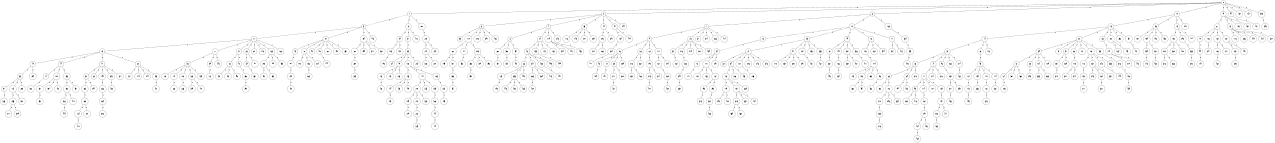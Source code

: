 graph G {
size="8.5,11;"
ratio = "expand;"
fixedsize="true;"
overlap="scale;"
node[shape=circle,width=.12,hight=.12,fontsize=12]
edge[fontsize=12]

0[label=" 0" color=black, pos="1.8037092,0.84667659!"];
1[label=" 1" color=black, pos="0.47334257,0.71463415!"];
2[label=" 2" color=black, pos="2.6274731,0.94055746!"];
3[label=" 3" color=black, pos="0.93061731,0.25987275!"];
4[label=" 4" color=black, pos="2.0583854,1.6297644!"];
5[label=" 5" color=black, pos="2.0156266,1.2252003!"];
6[label=" 6" color=black, pos="0.046842231,0.34671749!"];
7[label=" 7" color=black, pos="0.28368923,2.2527304!"];
8[label=" 8" color=black, pos="0.6640618,0.57442549!"];
9[label=" 9" color=black, pos="2.0221536,1.1264835!"];
10[label=" 10" color=black, pos="1.5800166,0.44897492!"];
11[label=" 11" color=black, pos="0.65605861,1.57464!"];
12[label=" 12" color=black, pos="0.43241671,2.095945!"];
13[label=" 13" color=black, pos="1.076422,2.0311749!"];
14[label=" 14" color=black, pos="0.30661214,2.0558185!"];
15[label=" 15" color=black, pos="0.29812974,1.6776998!"];
16[label=" 16" color=black, pos="1.4079558,1.0995959!"];
17[label=" 17" color=black, pos="1.541185,1.0797361!"];
18[label=" 18" color=black, pos="2.2931204,1.6318354!"];
19[label=" 19" color=black, pos="0.23755874,0.66362302!"];
20[label=" 20" color=black, pos="0.41087981,0.11801871!"];
21[label=" 21" color=black, pos="2.0807133,2.610566!"];
22[label=" 22" color=black, pos="1.527086,1.9776268!"];
23[label=" 23" color=black, pos="0.97493326,2.7874072!"];
24[label=" 24" color=black, pos="0.90745196,1.8129985!"];
25[label=" 25" color=black, pos="0.11308258,2.5698384!"];
26[label=" 26" color=black, pos="1.4214457,0.35538204!"];
27[label=" 27" color=black, pos="2.4081492,1.3289799!"];
28[label=" 28" color=black, pos="1.7785731,2.3063308!"];
29[label=" 29" color=black, pos="0.59619223,1.2466118!"];
30[label=" 30" color=black, pos="2.5832812,1.9484939!"];
31[label=" 31" color=black, pos="1.8795653,0.94110351!"];
32[label=" 32" color=black, pos="1.6229043,2.2356542!"];
33[label=" 33" color=black, pos="1.6468367,0.14218984!"];
34[label=" 34" color=black, pos="0.0071664476,2.7272869!"];
35[label=" 35" color=black, pos="2.5165769,0.23434467!"];
36[label=" 36" color=black, pos="1.5032655,2.1544364!"];
37[label=" 37" color=black, pos="0.45757219,2.2227359!"];
38[label=" 38" color=black, pos="0.62528689,1.5990678!"];
39[label=" 39" color=black, pos="1.9071309,0.29186947!"];
40[label=" 40" color=black, pos="1.2942733,2.266022!"];
41[label=" 41" color=black, pos="0.33301626,0.0093924883!"];
42[label=" 42" color=black, pos="0.90578371,1.7554984!"];
43[label=" 43" color=black, pos="1.7929463,1.7175107!"];
44[label=" 44" color=black, pos="1.5305185,0.39566953!"];
45[label=" 45" color=black, pos="0.27299528,0.028944022!"];
46[label=" 46" color=black, pos="1.7896353,0.40313437!"];
47[label=" 47" color=black, pos="1.1681831,1.2268013!"];
48[label=" 48" color=black, pos="2.2225275,0.40356641!"];
49[label=" 49" color=black, pos="2.9010352,0.89572646!"];
50[label=" 50" color=black, pos="1.1496383,0.22917952!"];
51[label=" 51" color=black, pos="0.64106786,1.2387964!"];
52[label=" 52" color=black, pos="2.8186372,1.159677!"];
53[label=" 53" color=black, pos="0.2528714,1.9899147!"];
54[label=" 54" color=black, pos="1.8166328,1.7392728!"];
55[label=" 55" color=black, pos="0.088052911,0.44727226!"];
56[label=" 56" color=black, pos="2.4588975,0.86612415!"];
57[label=" 57" color=black, pos="1.2637976,2.1667515!"];
58[label=" 58" color=black, pos="1.4130754,1.3560205!"];
59[label=" 59" color=black, pos="2.3426212,1.2257296!"];
60[label=" 60" color=black, pos="2.2292829,2.252891!"];
61[label=" 61" color=black, pos="1.5740277,1.5246609!"];
62[label=" 62" color=black, pos="1.6358547,2.3754764!"];
63[label=" 63" color=black, pos="1.2300079,0.034488045!"];
64[label=" 64" color=black, pos="0.67358732,0.048837993!"];
65[label=" 65" color=black, pos="0.66246279,1.3508208!"];
66[label=" 66" color=black, pos="1.6115205,2.1296815!"];
67[label=" 67" color=black, pos="2.3016582,1.1154002!"];
68[label=" 68" color=black, pos="0.74081776,2.0130954!"];
69[label=" 69" color=black, pos="0.6110968,1.7055059!"];
70[label=" 70" color=black, pos="0.80169006,1.9708592!"];
71[label=" 71" color=black, pos="1.9037309,1.7206033!"];
72[label=" 72" color=black, pos="0.90595941,1.5147031!"];
73[label=" 73" color=black, pos="0.9850308,0.64396043!"];
74[label=" 74" color=black, pos="2.5723653,2.550693!"];
75[label=" 75" color=black, pos="1.1290531,1.4049646!"];
76[label=" 76" color=black, pos="0.034384314,0.18471625!"];
77[label=" 77" color=black, pos="0.95581631,2.8924326!"];
78[label=" 78" color=black, pos="2.9712045,2.7892043!"];
79[label=" 79" color=black, pos="0.86863905,2.4522537!"];
80[label=" 80" color=black, pos="1.2792489,0.34302067!"];
81[label=" 81" color=black, pos="1.8324808,0.86083105!"];
82[label=" 82" color=black, pos="2.760623,1.2788695!"];
83[label=" 83" color=black, pos="2.0776173,1.7595469!"];
84[label=" 84" color=black, pos="2.1018941,2.7574827!"];
85[label=" 85" color=black, pos="1.8344853,1.8152168!"];
86[label=" 86" color=black, pos="0.51320715,0.68062521!"];
87[label=" 87" color=black, pos="1.1142288,0.15644465!"];
88[label=" 88" color=black, pos="2.0998357,0.65775746!"];
89[label=" 89" color=black, pos="2.4864464,1.3371625!"];
90[label=" 90" color=black, pos="2.9301126,0.13674553!"];
91[label=" 91" color=black, pos="1.2998661,2.1197314!"];
92[label=" 92" color=black, pos="0.84055558,0.45947066!"];
93[label=" 93" color=black, pos="1.5271294,1.4807307!"];
94[label=" 94" color=black, pos="2.8791086,0.42218277!"];
95[label=" 95" color=black, pos="2.2942348,1.3868151!"];
96[label=" 96" color=black, pos="0.078092746,1.3263869!"];
97[label=" 97" color=black, pos="1.563161,1.8116086!"];
98[label=" 98" color=black, pos="0.27958136,0.50100348!"];
99[label=" 99" color=black, pos="0.84464657,2.9812077!"];
100[label=" 100" color=black, pos="2.497949,1.360243!"];
101[label=" 101" color=black, pos="2.7153658,2.065415!"];
102[label=" 102" color=black, pos="1.0023296,1.5878118!"];
103[label=" 103" color=black, pos="0.066225209,1.6906349!"];
104[label=" 104" color=black, pos="0.019199376,1.7088571!"];
105[label=" 105" color=black, pos="0.6805712,2.0756341!"];
106[label=" 106" color=black, pos="2.4688199,2.5396!"];
107[label=" 107" color=black, pos="0.19737245,2.9986686!"];
108[label=" 108" color=black, pos="2.961486,0.7203999!"];
109[label=" 109" color=black, pos="1.1998854,0.27132621!"];
110[label=" 110" color=black, pos="2.2734127,2.4987794!"];
111[label=" 111" color=black, pos="1.8337648,1.4839559!"];
112[label=" 112" color=black, pos="0.20643613,2.4353246!"];
113[label=" 113" color=black, pos="1.7132787,1.8471599!"];
114[label=" 114" color=black, pos="0.087596211,2.495565!"];
115[label=" 115" color=black, pos="0.90756757,1.9802901!"];
116[label=" 116" color=black, pos="1.8531452,0.54590538!"];
117[label=" 117" color=black, pos="1.4865049,0.25524562!"];
118[label=" 118" color=black, pos="1.6763696,2.0995555!"];
119[label=" 119" color=black, pos="0.94343938,2.3630985!"];
120[label=" 120" color=black, pos="2.7763244,0.036882837!"];
121[label=" 121" color=black, pos="2.3093818,2.6717017!"];
122[label=" 122" color=black, pos="2.2708026,0.68194669!"];
123[label=" 123" color=black, pos="2.6615003,0.047423746!"];
124[label=" 124" color=black, pos="2.3629268,1.5676761!"];
125[label=" 125" color=black, pos="1.4105607,0.60934935!"];
126[label=" 126" color=black, pos="0.57694681,1.5970646!"];
127[label=" 127" color=black, pos="1.2924163,0.67026169!"];
128[label=" 128" color=black, pos="1.7585863,0.55834369!"];
129[label=" 129" color=black, pos="2.5911872,2.4649462!"];
130[label=" 130" color=black, pos="2.397312,2.04036!"];
131[label=" 131" color=black, pos="0.80912967,0.5734578!"];
132[label=" 132" color=black, pos="1.6811129,2.0214882!"];
133[label=" 133" color=black, pos="2.9640557,0.17860388!"];
134[label=" 134" color=black, pos="2.3397425,1.0613887!"];
135[label=" 135" color=black, pos="1.7358317,0.70089933!"];
136[label=" 136" color=black, pos="0.43879489,2.5623861!"];
137[label=" 137" color=black, pos="0.48928835,2.891972!"];
138[label=" 138" color=black, pos="2.1742252,1.9454127!"];
139[label=" 139" color=black, pos="2.0201158,0.15541134!"];
140[label=" 140" color=black, pos="2.6600044,0.79290232!"];
141[label=" 141" color=black, pos="1.8077371,2.1650626!"];
142[label=" 142" color=black, pos="1.7471747,0.7796383!"];
143[label=" 143" color=black, pos="1.9581016,0.97742437!"];
144[label=" 144" color=black, pos="1.7397806,2.4268786!"];
145[label=" 145" color=black, pos="0.56714283,2.1156694!"];
146[label=" 146" color=black, pos="2.2511826,1.7247229!"];
147[label=" 147" color=black, pos="1.5799525,2.9725272!"];
148[label=" 148" color=black, pos="1.0570338,0.8640169!"];
149[label=" 149" color=black, pos="1.7369357,0.012250491!"];
150[label=" 150" color=black, pos="2.2555307,0.96711674!"];
151[label=" 151" color=black, pos="2.2724264,0.61052878!"];
152[label=" 152" color=black, pos="2.4843516,1.241276!"];
153[label=" 153" color=black, pos="2.356258,2.7928625!"];
154[label=" 154" color=black, pos="0.4180274,2.8787391!"];
155[label=" 155" color=black, pos="2.3977195,1.2379367!"];
156[label=" 156" color=black, pos="2.6166957,0.31952418!"];
157[label=" 157" color=black, pos="1.1310331,1.8377418!"];
158[label=" 158" color=black, pos="1.1236635,2.600196!"];
159[label=" 159" color=black, pos="0.74939964,1.4082969!"];
160[label=" 160" color=black, pos="2.2481322,1.2852457!"];
161[label=" 161" color=black, pos="1.0065183,1.2118309!"];
162[label=" 162" color=black, pos="0.59569349,0.4225256!"];
163[label=" 163" color=black, pos="1.9418363,2.4481663!"];
164[label=" 164" color=black, pos="0.76241589,2.9121634!"];
165[label=" 165" color=black, pos="0.099465132,0.2800127!"];
166[label=" 166" color=black, pos="2.5547638,2.6192185!"];
167[label=" 167" color=black, pos="2.0909335,0.53791465!"];
168[label=" 168" color=black, pos="0.67708832,2.943456!"];
169[label=" 169" color=black, pos="2.9012685,0.10815241!"];
170[label=" 170" color=black, pos="0.24585692,0.49037504!"];
171[label=" 171" color=black, pos="1.1911403,1.7462253!"];
172[label=" 172" color=black, pos="0.70623178,1.8470051!"];
173[label=" 173" color=black, pos="0.40829393,2.0288255!"];
174[label=" 174" color=black, pos="1.0072266,1.2672211!"];
175[label=" 175" color=black, pos="0.67555934,1.4372259!"];
176[label=" 176" color=black, pos="2.6282961,0.03625433!"];
177[label=" 177" color=black, pos="2.5359688,0.02652667!"];
178[label=" 178" color=black, pos="2.6750848,0.96951891!"];
179[label=" 179" color=black, pos="2.455443,2.8197813!"];
180[label=" 180" color=black, pos="1.3741329,2.9673717!"];
181[label=" 181" color=black, pos="0.79380423,1.7454845!"];
182[label=" 182" color=black, pos="0.6442412,2.8991909!"];
183[label=" 183" color=black, pos="0.8178413,2.6724482!"];
184[label=" 184" color=black, pos="1.7170987,1.975702!"];
185[label=" 185" color=black, pos="1.8531093,1.0348932!"];
186[label=" 186" color=black, pos="1.5191304,2.3944191!"];
187[label=" 187" color=black, pos="2.7201562,2.1362483!"];
188[label=" 188" color=black, pos="2.8809867,2.8767159!"];
189[label=" 189" color=black, pos="2.0998172,0.47582177!"];
190[label=" 190" color=black, pos="0.63490597,0.063858967!"];
191[label=" 191" color=black, pos="0.71142951,0.89888466!"];
192[label=" 192" color=black, pos="2.4450097,1.6815957!"];
193[label=" 193" color=black, pos="0.8768154,1.826313!"];
194[label=" 194" color=black, pos="0.72090089,0.37051926!"];
195[label=" 195" color=black, pos="2.4349324,1.5353462!"];
196[label=" 196" color=black, pos="2.6103875,1.9907101!"];
197[label=" 197" color=black, pos="0.034262556,1.4542632!"];
198[label=" 198" color=black, pos="0.84154456,1.1219158!"];
199[label=" 199" color=black, pos="2.2544293,1.9815023!"];
200[label=" 200" color=black, pos="0.89538715,2.997558!"];
201[label=" 201" color=black, pos="0.37958672,2.1681484!"];
202[label=" 202" color=black, pos="0.044603017,0.54154473!"];
203[label=" 203" color=black, pos="0.045435136,1.7954546!"];
204[label=" 204" color=black, pos="0.48895312,1.3660274!"];
205[label=" 205" color=black, pos="1.2526965,0.1923842!"];
206[label=" 206" color=black, pos="2.3384127,1.6472151!"];
207[label=" 207" color=black, pos="1.3351005,0.29228096!"];
208[label=" 208" color=black, pos="1.2918153,1.0026902!"];
209[label=" 209" color=black, pos="1.1137099,0.77188962!"];
210[label=" 210" color=black, pos="1.7095061,2.6378483!"];
211[label=" 211" color=black, pos="0.39032532,0.41076392!"];
212[label=" 212" color=black, pos="0.21946751,0.40249412!"];
213[label=" 213" color=black, pos="2.5970818,1.5664051!"];
214[label=" 214" color=black, pos="2.9091783,0.52833648!"];
215[label=" 215" color=black, pos="2.8423376,1.4747664!"];
216[label=" 216" color=black, pos="0.11045635,1.805555!"];
217[label=" 217" color=black, pos="1.6482951,1.3824791!"];
218[label=" 218" color=black, pos="0.89087895,1.1127425!"];
219[label=" 219" color=black, pos="1.4536302,2.1604827!"];
220[label=" 220" color=black, pos="1.3002977,1.1452618!"];
221[label=" 221" color=black, pos="0.15785515,0.83287403!"];
222[label=" 222" color=black, pos="2.9252872,1.3113122!"];
223[label=" 223" color=black, pos="0.18182795,1.9017777!"];
224[label=" 224" color=black, pos="0.26353514,2.5164505!"];
225[label=" 225" color=black, pos="0.28477731,2.2696314!"];
226[label=" 226" color=black, pos="1.919257,0.45686053!"];
227[label=" 227" color=black, pos="2.9058802,2.045985!"];
228[label=" 228" color=black, pos="1.1803201,2.1035574!"];
229[label=" 229" color=black, pos="1.9029137,2.4052087!"];
230[label=" 230" color=black, pos="2.297642,1.5958257!"];
231[label=" 231" color=black, pos="2.5025995,1.7717542!"];
232[label=" 232" color=black, pos="2.2049361,2.6779649!"];
233[label=" 233" color=black, pos="0.18713437,0.66536969!"];
234[label=" 234" color=black, pos="2.3299701,2.4792786!"];
235[label=" 235" color=black, pos="0.73957346,2.4420283!"];
236[label=" 236" color=black, pos="2.7165104,1.2580688!"];
237[label=" 237" color=black, pos="1.4820172,1.447625!"];
238[label=" 238" color=black, pos="1.3797984,1.2591291!"];
239[label=" 239" color=black, pos="1.541054,1.6485326!"];
240[label=" 240" color=black, pos="0.31908815,1.2357036!"];
241[label=" 241" color=black, pos="0.27409376,1.6126139!"];
242[label=" 242" color=black, pos="2.0233035,2.8399142!"];
243[label=" 243" color=black, pos="0.6171561,2.6827705!"];
244[label=" 244" color=black, pos="2.8275282,2.9530906!"];
245[label=" 245" color=black, pos="0.60411672,0.089204636!"];
246[label=" 246" color=black, pos="2.4441662,2.866313!"];
247[label=" 247" color=black, pos="1.3792172,0.7312104!"];
248[label=" 248" color=black, pos="1.8413432,1.2045278!"];
249[label=" 249" color=black, pos="1.8679873,0.71950078!"];
250[label=" 250" color=black, pos="0.9090342,2.6541677!"];
251[label=" 251" color=black, pos="2.8413575,1.8598568!"];
252[label=" 252" color=black, pos="0.2777775,1.9784312!"];
253[label=" 253" color=black, pos="0.21366302,2.8658093!"];
254[label=" 254" color=black, pos="1.4159696,2.6430495!"];
255[label=" 255" color=black, pos="0.24696803,0.49349206!"];
256[label=" 256" color=black, pos="0.34117386,2.2037481!"];
257[label=" 257" color=black, pos="0.5151616,2.1004519!"];
258[label=" 258" color=black, pos="2.4826639,0.95038609!"];
259[label=" 259" color=black, pos="0.091557855,1.9929071!"];
260[label=" 260" color=black, pos="2.6231903,2.2512296!"];
261[label=" 261" color=black, pos="2.0389741,2.4946826!"];
262[label=" 262" color=black, pos="1.8491613,1.2501304!"];
263[label=" 263" color=black, pos="0.51199191,0.1844405!"];
264[label=" 264" color=black, pos="2.4416424,1.0623269!"];
265[label=" 265" color=black, pos="1.3114375,2.3809998!"];
266[label=" 266" color=black, pos="0.9173984,0.11812273!"];
267[label=" 267" color=black, pos="2.1416287,0.37829161!"];
268[label=" 268" color=black, pos="0.082368129,0.60167239!"];
269[label=" 269" color=black, pos="2.7465601,0.5762859!"];
270[label=" 270" color=black, pos="2.234087,1.6918507!"];
271[label=" 271" color=black, pos="0.57003882,2.5992447!"];
272[label=" 272" color=black, pos="2.2644798,1.9684852!"];
273[label=" 273" color=black, pos="0.82435035,2.3700186!"];
274[label=" 274" color=black, pos="1.6808708,0.75070501!"];
275[label=" 275" color=black, pos="0.59917116,2.5873186!"];
276[label=" 276" color=black, pos="0.75851781,0.80288151!"];
277[label=" 277" color=black, pos="0.28534593,2.1007993!"];
278[label=" 278" color=black, pos="2.2055837,0.26551182!"];
279[label=" 279" color=black, pos="0.66894114,1.7873038!"];
280[label=" 280" color=black, pos="1.5263281,0.50933816!"];
281[label=" 281" color=black, pos="1.1052739,1.0924272!"];
282[label=" 282" color=black, pos="0.36749807,0.60864418!"];
283[label=" 283" color=black, pos="1.9721288,1.6482085!"];
284[label=" 284" color=black, pos="1.3849537,1.2357245!"];
285[label=" 285" color=black, pos="0.83025745,2.1897326!"];
286[label=" 286" color=black, pos="0.12917375,1.8114638!"];
287[label=" 287" color=black, pos="2.3200009,0.73153581!"];
288[label=" 288" color=black, pos="1.3545565,2.1970074!"];
289[label=" 289" color=black, pos="1.1202307,0.24597496!"];
290[label=" 290" color=black, pos="0.1325667,1.454398!"];
291[label=" 291" color=black, pos="0.050581913,1.8353421!"];
292[label=" 292" color=black, pos="0.55369658,0.10583534!"];
293[label=" 293" color=black, pos="0.40759041,2.4197952!"];
294[label=" 294" color=black, pos="2.7508124,0.33487906!"];
295[label=" 295" color=black, pos="0.83002652,1.9171422!"];
296[label=" 296" color=black, pos="2.3072888,2.6444133!"];
297[label=" 297" color=black, pos="1.4035841,1.9152484!"];
298[label=" 298" color=black, pos="2.7450074,2.6408463!"];
299[label=" 299" color=black, pos="0.47225295,1.231125!"];
300[label=" 300" color=black, pos="2.5472551,2.4099036!"];
301[label=" 301" color=black, pos="0.63252825,1.4916097!"];
302[label=" 302" color=black, pos="0.060957785,1.4541539!"];
303[label=" 303" color=black, pos="0.89290358,0.075567282!"];
304[label=" 304" color=black, pos="1.4854457,0.627712!"];
305[label=" 305" color=black, pos="2.6103688,1.4251807!"];
306[label=" 306" color=black, pos="0.91260678,1.1509655!"];
307[label=" 307" color=black, pos="0.54221552,2.4108093!"];
308[label=" 308" color=black, pos="0.71905082,0.044316088!"];
309[label=" 309" color=black, pos="1.6504116,1.7349197!"];
310[label=" 310" color=black, pos="0.36241446,1.6023537!"];
311[label=" 311" color=black, pos="2.5603697,1.4555105!"];
312[label=" 312" color=black, pos="1.3979016,0.93484525!"];
313[label=" 313" color=black, pos="2.6261829,0.36364661!"];
314[label=" 314" color=black, pos="0.42605303,2.9236494!"];
315[label=" 315" color=black, pos="2.8967027,1.0577391!"];
316[label=" 316" color=black, pos="2.1551715,2.9673325!"];
317[label=" 317" color=black, pos="0.63798098,2.5169525!"];
318[label=" 318" color=black, pos="1.8913258,2.2557135!"];
319[label=" 319" color=black, pos="2.7972272,2.4975108!"];
320[label=" 320" color=black, pos="2.7944464,2.2033991!"];
321[label=" 321" color=black, pos="2.792382,1.9594189!"];
322[label=" 322" color=black, pos="0.081657884,1.1867036!"];
323[label=" 323" color=black, pos="2.2175269,1.594114!"];
324[label=" 324" color=black, pos="2.346498,2.1782815!"];
325[label=" 325" color=black, pos="1.2636988,1.9848744!"];
326[label=" 326" color=black, pos="0.81454013,0.60671993!"];
327[label=" 327" color=black, pos="1.9518118,0.80689605!"];
328[label=" 328" color=black, pos="0.53658677,0.1668875!"];
329[label=" 329" color=black, pos="2.5773409,0.5474038!"];
330[label=" 330" color=black, pos="1.0093747,0.63735933!"];
331[label=" 331" color=black, pos="0.97855009,2.5996!"];
332[label=" 332" color=black, pos="1.7929199,0.30952697!"];
333[label=" 333" color=black, pos="2.4731154,0.21164315!"];
334[label=" 334" color=black, pos="2.5349892,2.8994228!"];
335[label=" 335" color=black, pos="0.92259381,2.2330592!"];
336[label=" 336" color=black, pos="2.7166141,1.7881493!"];
337[label=" 337" color=black, pos="0.5262531,1.9529538!"];
338[label=" 338" color=black, pos="1.0696605,0.76252941!"];
339[label=" 339" color=black, pos="1.8217864,1.3732586!"];
340[label=" 340" color=black, pos="2.1400109,0.67132497!"];
341[label=" 341" color=black, pos="0.97718695,2.9007818!"];
342[label=" 342" color=black, pos="1.7013312,1.9989771!"];
343[label=" 343" color=black, pos="1.5065235,2.0831056!"];
344[label=" 344" color=black, pos="2.631983,2.5170926!"];
345[label=" 345" color=black, pos="0.20680804,2.6938639!"];
346[label=" 346" color=black, pos="2.0603594,1.3246791!"];
347[label=" 347" color=black, pos="1.8185227,1.4968522!"];
348[label=" 348" color=black, pos="0.38072339,2.5716599!"];
349[label=" 349" color=black, pos="1.0511453,1.8700865!"];
350[label=" 350" color=black, pos="1.2726463,1.3764015!"];
351[label=" 351" color=black, pos="2.1010999,0.0023073833!"];
352[label=" 352" color=black, pos="1.330762,2.891319!"];
353[label=" 353" color=black, pos="0.98944627,2.8140386!"];
354[label=" 354" color=black, pos="1.0415763,2.9319516!"];
355[label=" 355" color=black, pos="1.8366555,0.8186326!"];
356[label=" 356" color=black, pos="2.596981,2.5752892!"];
357[label=" 357" color=black, pos="1.8627341,0.40060279!"];
358[label=" 358" color=black, pos="2.3144393,1.9145502!"];
359[label=" 359" color=black, pos="2.2365113,2.1486221!"];
360[label=" 360" color=black, pos="0.43625754,1.1048433!"];
361[label=" 361" color=black, pos="1.6251241,2.4755095!"];
362[label=" 362" color=black, pos="1.0575996,0.52679934!"];
363[label=" 363" color=black, pos="1.8362649,2.1116339!"];
364[label=" 364" color=black, pos="0.7357244,0.081372211!"];
365[label=" 365" color=black, pos="1.1322988,1.7338389!"];
366[label=" 366" color=black, pos="2.2589793,0.86227728!"];
367[label=" 367" color=black, pos="0.56524676,1.0627639!"];
368[label=" 368" color=black, pos="0.050840531,2.4272081!"];
369[label=" 369" color=black, pos="2.0864891,2.342665!"];
370[label=" 370" color=black, pos="1.3101787,2.0383438!"];
371[label=" 371" color=black, pos="2.2148962,1.5796896!"];
372[label=" 372" color=black, pos="0.83690084,0.54907917!"];
373[label=" 373" color=black, pos="0.14303677,0.41593774!"];
374[label=" 374" color=black, pos="2.9313073,2.8975067!"];
375[label=" 375" color=black, pos="1.2891144,1.4980583!"];
376[label=" 376" color=black, pos="0.12787786,1.0159196!"];
377[label=" 377" color=black, pos="0.82798404,0.35845573!"];
378[label=" 378" color=black, pos="2.2280488,2.2846064!"];
379[label=" 379" color=black, pos="0.54677724,2.3935657!"];
380[label=" 380" color=black, pos="1.5253578,1.3528777!"];
381[label=" 381" color=black, pos="2.225563,0.070410579!"];
382[label=" 382" color=black, pos="1.0470305,0.65342424!"];
383[label=" 383" color=black, pos="2.9281878,1.6760998!"];
384[label=" 384" color=black, pos="2.076749,1.2704327!"];
385[label=" 385" color=black, pos="0.050603906,2.0428958!"];
386[label=" 386" color=black, pos="2.025688,2.7215978!"];
387[label=" 387" color=black, pos="1.1917982,0.95614329!"];
388[label=" 388" color=black, pos="0.057808282,1.3855505!"];
389[label=" 389" color=black, pos="2.0778365,0.44024146!"];
390[label=" 390" color=black, pos="2.4238783,0.46101187!"];
391[label=" 391" color=black, pos="2.2451483,2.4081319!"];
392[label=" 392" color=black, pos="0.82913111,1.2266303!"];
393[label=" 393" color=black, pos="1.307453,2.1583877!"];
394[label=" 394" color=black, pos="0.5970283,2.9056062!"];
395[label=" 395" color=black, pos="1.9951489,0.50598245!"];
396[label=" 396" color=black, pos="2.1707705,2.3363284!"];
397[label=" 397" color=black, pos="0.34749399,1.3734739!"];
398[label=" 398" color=black, pos="0.87023559,2.1234385!"];
399[label=" 399" color=black, pos="0.97159753,2.4372811!"];
400[label=" 400" color=black, pos="2.2101349,1.6804637!"];
401[label=" 401" color=black, pos="0.93343748,0.8507289!"];
402[label=" 402" color=black, pos="0.71883686,1.3192923!"];
403[label=" 403" color=black, pos="0.61808458,1.766943!"];
404[label=" 404" color=black, pos="1.7168076,1.037462!"];
405[label=" 405" color=black, pos="1.8798413,1.8356739!"];
406[label=" 406" color=black, pos="2.2454218,1.8654607!"];
407[label=" 407" color=black, pos="2.4906827,0.017747958!"];
408[label=" 408" color=black, pos="0.96665324,1.2184055!"];
409[label=" 409" color=black, pos="0.537063,1.4305565!"];
410[label=" 410" color=black, pos="2.8254695,0.96988564!"];
411[label=" 411" color=black, pos="2.5751235,1.2324091!"];
412[label=" 412" color=black, pos="1.8401,2.3562328!"];
413[label=" 413" color=black, pos="1.6808072,2.4700182!"];
414[label=" 414" color=black, pos="0.15101909,2.1432483!"];
415[label=" 415" color=black, pos="0.6382208,2.3425194!"];
416[label=" 416" color=black, pos="2.8592078,0.50496477!"];
417[label=" 417" color=black, pos="0.63005924,1.6521707!"];
418[label=" 418" color=black, pos="2.68537,1.8990828!"];
419[label=" 419" color=black, pos="2.358885,0.55242466!"];
420[label=" 420" color=black, pos="0.40136305,1.9189263!"];
421[label=" 421" color=black, pos="2.1005641,0.0083991536!"];
422[label=" 422" color=black, pos="0.72442345,2.893285!"];
423[label=" 423" color=black, pos="1.3126437,1.9675183!"];
424[label=" 424" color=black, pos="1.7967292,2.5681223!"];
425[label=" 425" color=black, pos="2.4080043,1.8823172!"];
426[label=" 426" color=black, pos="0.84234938,2.3538679!"];
427[label=" 427" color=black, pos="0.91289183,1.4002193!"];
428[label=" 428" color=black, pos="0.81494999,0.39642509!"];
429[label=" 429" color=black, pos="1.7080901,2.1670974!"];
430[label=" 430" color=black, pos="2.5564717,1.7951578!"];
431[label=" 431" color=black, pos="1.2961867,0.04096681!"];
432[label=" 432" color=black, pos="2.2351591,1.5197044!"];
433[label=" 433" color=black, pos="0.82938218,1.7365378!"];
434[label=" 434" color=black, pos="0.18342155,0.87296589!"];
435[label=" 435" color=black, pos="0.99669827,2.4105683!"];
436[label=" 436" color=black, pos="1.5923308,0.72716239!"];
437[label=" 437" color=black, pos="2.2118176,1.7329344!"];
438[label=" 438" color=black, pos="2.9546421,0.63740458!"];
439[label=" 439" color=black, pos="0.29076829,2.3437449!"];
440[label=" 440" color=black, pos="2.2874605,0.16909091!"];
441[label=" 441" color=black, pos="1.2654709,0.78857426!"];
442[label=" 442" color=black, pos="2.9960345,0.54520583!"];
443[label=" 443" color=black, pos="1.9347253,1.804381!"];
444[label=" 444" color=black, pos="2.7627674,0.82747699!"];
445[label=" 445" color=black, pos="2.4258031,1.7428743!"];
446[label=" 446" color=black, pos="0.088503609,1.6312742!"];
447[label=" 447" color=black, pos="2.0586503,0.90519933!"];
448[label=" 448" color=black, pos="0.83846831,2.4629535!"];
449[label=" 449" color=black, pos="0.97991899,0.55283166!"];
450[label=" 450" color=black, pos="0.91306792,0.96868619!"];
451[label=" 451" color=black, pos="0.053811589,0.37484938!"];
452[label=" 452" color=black, pos="0.30461057,2.7911641!"];
453[label=" 453" color=black, pos="2.7627378,2.110859!"];
454[label=" 454" color=black, pos="0.91431726,1.2305133!"];
455[label=" 455" color=black, pos="2.7171522,2.3190783!"];
456[label=" 456" color=black, pos="0.21000286,1.6595597!"];
457[label=" 457" color=black, pos="1.0335596,0.1658753!"];
458[label=" 458" color=black, pos="2.3104288,0.79442078!"];
459[label=" 459" color=black, pos="0.90762867,0.18081946!"];
460[label=" 460" color=black, pos="0.37159653,0.94265296!"];
461[label=" 461" color=black, pos="2.5060219,0.9855757!"];
462[label=" 462" color=black, pos="1.7956451,1.3933067!"];
463[label=" 463" color=black, pos="2.3518016,0.068417743!"];
464[label=" 464" color=black, pos="2.4944169,1.7517263!"];
465[label=" 465" color=black, pos="2.9403688,2.474604!"];
466[label=" 466" color=black, pos="0.052163084,2.615038!"];
467[label=" 467" color=black, pos="1.4382949,0.172031!"];
468[label=" 468" color=black, pos="1.767841,0.94422578!"];
469[label=" 469" color=black, pos="1.1681959,2.6942021!"];
470[label=" 470" color=black, pos="2.1458905,1.4766383!"];
471[label=" 471" color=black, pos="0.79989386,0.059496503!"];
472[label=" 472" color=black, pos="2.2730334,2.8222872!"];
473[label=" 473" color=black, pos="2.7288244,1.4641998!"];
474[label=" 474" color=black, pos="0.56591598,0.74077924!"];
475[label=" 475" color=black, pos="2.8750953,2.8141024!"];
476[label=" 476" color=black, pos="2.0274942,1.9167993!"];
477[label=" 477" color=black, pos="1.6881297,1.1595311!"];
478[label=" 478" color=black, pos="0.6985102,0.33171216!"];
479[label=" 479" color=black, pos="1.1812254,0.79271478!"];
480[label=" 480" color=black, pos="2.2024315,0.66766106!"];
481[label=" 481" color=black, pos="2.9118932,2.7122433!"];
482[label=" 482" color=black, pos="2.2110987,2.4820201!"];
483[label=" 483" color=black, pos="1.3658328,0.72913032!"];
484[label=" 484" color=black, pos="1.0544507,2.5890171!"];
485[label=" 485" color=black, pos="2.256931,1.5766004!"];
486[label=" 486" color=black, pos="0.38471757,0.4538452!"];
487[label=" 487" color=black, pos="0.29952126,0.02020183!"];
488[label=" 488" color=black, pos="0.86156196,0.43320859!"];
489[label=" 489" color=black, pos="1.8197238,0.2512643!"];
490[label=" 490" color=black, pos="0.59847452,2.1170165!"];
491[label=" 491" color=black, pos="0.029406864,1.3576343!"];
492[label=" 492" color=black, pos="1.4920764,1.8264378!"];
493[label=" 493" color=black, pos="1.6951996,1.7044485!"];
494[label=" 494" color=black, pos="1.3113508,1.6458602!"];
495[label=" 495" color=black, pos="2.4048537,2.1128248!"];
496[label=" 496" color=black, pos="0.35392489,1.0398708!"];
497[label=" 497" color=black, pos="1.6914854,0.20447111!"];
498[label=" 498" color=black, pos="1.0244194,2.2542672!"];
499[label=" 499" color=black, pos="1.1676344,0.13768382!"];
0--1[label="1"]
0--2[label="1"]
0--6[label="1"]
0--10[label="1"]
0--19[label="1"]
0--94[label="1"]
0--130[label="1"]
0--142[label="1"]
0--305[label="1"]
1--5[label="1"]
1--16[label="1"]
1--220[label="1"]
2--3[label="1"]
2--4[label="1"]
2--33[label="1"]
2--79[label="1"]
2--97[label="1"]
2--249[label="1"]
3--55[label="1"]
3--110[label="1"]
3--208[label="1"]
3--397[label="1"]
3--423[label="1"]
4--8[label="1"]
4--24[label="1"]
4--119[label="1"]
4--243[label="1"]
5--11[label="1"]
5--20[label="1"]
5--154[label="1"]
5--446[label="1"]
6--7[label="1"]
6--12[label="1"]
6--168[label="1"]
7--9[label="1"]
7--23[label="1"]
7--37[label="1"]
7--374[label="1"]
7--386[label="1"]
7--414[label="1"]
8--282[label="1"]
8--328[label="1"]
8--434[label="1"]
9--26[label="1"]
9--38[label="1"]
9--60[label="1"]
9--117[label="1"]
10--13[label="1"]
10--56[label="1"]
10--75[label="1"]
10--240[label="1"]
11--15[label="1"]
11--17[label="1"]
11--21[label="1"]
11--63[label="1"]
11--80[label="1"]
11--148[label="1"]
11--163[label="1"]
11--166[label="1"]
12--18[label="1"]
12--25[label="1"]
12--49[label="1"]
12--76[label="1"]
12--77[label="1"]
13--14[label="1"]
13--22[label="1"]
13--65[label="1"]
13--122[label="1"]
13--258[label="1"]
13--467[label="1"]
14--30[label="1"]
14--88[label="1"]
14--418[label="1"]
15--40[label="1"]
15--44[label="1"]
15--47[label="1"]
15--82[label="1"]
16--29[label="1"]
16--31[label="1"]
16--478[label="1"]
17--58[label="1"]
17--59[label="1"]
17--443[label="1"]
18--34[label="1"]
19--67[label="1"]
19--73[label="1"]
19--123[label="1"]
19--432[label="1"]
20--45[label="1"]
20--87[label="1"]
20--92[label="1"]
20--98[label="1"]
20--180[label="1"]
20--190[label="1"]
20--331[label="1"]
21--28[label="1"]
21--42[label="1"]
22--39[label="1"]
22--48[label="1"]
22--51[label="1"]
22--86[label="1"]
22--101[label="1"]
22--108[label="1"]
22--332[label="1"]
23--52[label="1"]
23--216[label="1"]
23--219[label="1"]
23--281[label="1"]
23--459[label="1"]
24--46[label="1"]
24--155[label="1"]
24--175[label="1"]
24--185[label="1"]
25--27[label="1"]
25--91[label="1"]
25--221[label="1"]
25--235[label="1"]
25--335[label="1"]
26--43[label="1"]
26--72[label="1"]
26--85[label="1"]
26--259[label="1"]
27--32[label="1"]
27--54[label="1"]
27--121[label="1"]
27--206[label="1"]
27--246[label="1"]
27--346[label="1"]
28--437[label="1"]
28--473[label="1"]
28--498[label="1"]
29--105[label="1"]
29--402[label="1"]
30--36[label="1"]
30--41[label="1"]
30--96[label="1"]
30--268[label="1"]
30--274[label="1"]
31--35[label="1"]
33--116[label="1"]
33--145[label="1"]
33--207[label="1"]
33--329[label="1"]
34--78[label="1"]
34--111[label="1"]
34--291[label="1"]
35--84[label="1"]
35--90[label="1"]
35--132[label="1"]
35--284[label="1"]
36--68[label="1"]
36--89[label="1"]
36--312[label="1"]
38--218[label="1"]
38--361[label="1"]
39--61[label="1"]
39--83[label="1"]
39--124[label="1"]
39--129[label="1"]
40--53[label="1"]
40--229[label="1"]
41--71[label="1"]
41--214[label="1"]
41--318[label="1"]
42--236[label="1"]
43--409[label="1"]
44--74[label="1"]
44--100[label="1"]
44--153[label="1"]
45--107[label="1"]
46--66[label="1"]
46--341[label="1"]
46--433[label="1"]
46--495[label="1"]
47--50[label="1"]
47--62[label="1"]
47--199[label="1"]
47--325[label="1"]
47--377[label="1"]
49--81[label="1"]
49--149[label="1"]
49--327[label="1"]
49--356[label="1"]
50--133[label="1"]
50--294[label="1"]
51--251[label="1"]
51--269[label="1"]
52--267[label="1"]
53--57[label="1"]
53--164[label="1"]
53--225[label="1"]
54--106[label="1"]
54--366[label="1"]
54--455[label="1"]
56--151[label="1"]
56--159[label="1"]
56--406[label="1"]
56--456[label="1"]
57--363[label="1"]
58--128[label="1"]
58--141[label="1"]
58--276[label="1"]
58--326[label="1"]
58--393[label="1"]
59--161[label="1"]
60--192[label="1"]
61--64[label="1"]
61--307[label="1"]
61--362[label="1"]
63--69[label="1"]
63--471[label="1"]
64--203[label="1"]
65--247[label="1"]
66--125[label="1"]
66--353[label="1"]
66--492[label="1"]
67--70[label="1"]
67--126[label="1"]
67--182[label="1"]
67--227[label="1"]
68--138[label="1"]
68--176[label="1"]
69--337[label="1"]
70--99[label="1"]
71--95[label="1"]
71--114[label="1"]
71--127[label="1"]
71--169[label="1"]
72--191[label="1"]
73--178[label="1"]
73--336[label="1"]
73--429[label="1"]
73--484[label="1"]
74--378[label="1"]
75--152[label="1"]
75--293[label="1"]
75--474[label="1"]
76--103[label="1"]
76--260[label="1"]
76--394[label="1"]
77--257[label="1"]
77--415[label="1"]
78--171[label="1"]
79--205[label="1"]
79--340[label="1"]
81--367[label="1"]
82--137[label="1"]
82--179[label="1"]
82--244[label="1"]
82--253[label="1"]
83--295[label="1"]
85--271[label="1"]
85--300[label="1"]
86--115[label="1"]
87--102[label="1"]
87--156[label="1"]
87--224[label="1"]
88--93[label="1"]
89--194[label="1"]
89--428[label="1"]
90--113[label="1"]
90--146[label="1"]
90--263[label="1"]
91--172[label="1"]
91--252[label="1"]
91--302[label="1"]
91--391[label="1"]
93--112[label="1"]
93--139[label="1"]
93--170[label="1"]
93--174[label="1"]
94--427[label="1"]
95--232[label="1"]
95--476[label="1"]
96--250[label="1"]
97--134[label="1"]
97--479[label="1"]
98--444[label="1"]
99--140[label="1"]
100--131[label="1"]
100--304[label="1"]
100--416[label="1"]
103--104[label="1"]
104--143[label="1"]
104--213[label="1"]
104--283[label="1"]
104--408[label="1"]
105--198[label="1"]
106--109[label="1"]
106--157[label="1"]
106--369[label="1"]
107--242[label="1"]
108--118[label="1"]
108--237[label="1"]
108--248[label="1"]
108--333[label="1"]
109--292[label="1"]
109--400[label="1"]
110--162[label="1"]
110--177[label="1"]
110--223[label="1"]
111--120[label="1"]
111--136[label="1"]
111--167[label="1"]
112--173[label="1"]
113--482[label="1"]
114--287[label="1"]
115--301[label="1"]
115--344[label="1"]
117--187[label="1"]
117--204[label="1"]
118--150[label="1"]
119--319[label="1"]
119--440[label="1"]
119--453[label="1"]
121--285[label="1"]
122--364[label="1"]
122--469[label="1"]
123--320[label="1"]
124--355[label="1"]
124--383[label="1"]
125--196[label="1"]
126--347[label="1"]
131--450[label="1"]
132--135[label="1"]
132--147[label="1"]
132--165[label="1"]
133--183[label="1"]
134--324[label="1"]
135--144[label="1"]
135--425[label="1"]
135--490[label="1"]
139--358[label="1"]
141--226[label="1"]
144--189[label="1"]
147--200[label="1"]
147--348[label="1"]
147--359[label="1"]
149--186[label="1"]
150--211[label="1"]
152--202[label="1"]
152--380[label="1"]
152--420[label="1"]
153--158[label="1"]
153--451[label="1"]
154--160[label="1"]
154--299[label="1"]
154--311[label="1"]
154--381[label="1"]
155--499[label="1"]
156--265[label="1"]
157--315[label="1"]
157--357[label="1"]
157--424[label="1"]
158--256[label="1"]
158--470[label="1"]
159--239[label="1"]
159--261[label="1"]
160--280[label="1"]
162--195[label="1"]
162--317[label="1"]
163--275[label="1"]
163--419[label="1"]
163--435[label="1"]
164--255[label="1"]
164--370[label="1"]
165--384[label="1"]
167--193[label="1"]
167--298[label="1"]
168--334[label="1"]
169--197[label="1"]
170--181[label="1"]
173--493[label="1"]
174--387[label="1"]
176--210[label="1"]
176--296[label="1"]
176--354[label="1"]
177--436[label="1"]
181--313[label="1"]
182--188[label="1"]
182--217[label="1"]
183--184[label="1"]
183--201[label="1"]
184--410[label="1"]
186--234[label="1"]
187--262[label="1"]
188--462[label="1"]
192--215[label="1"]
192--314[label="1"]
193--373[label="1"]
197--228[label="1"]
197--417[label="1"]
199--266[label="1"]
200--209[label="1"]
200--212[label="1"]
200--352[label="1"]
202--316[label="1"]
202--368[label="1"]
205--272[label="1"]
205--286[label="1"]
209--279[label="1"]
210--233[label="1"]
212--278[label="1"]
213--382[label="1"]
213--454[label="1"]
215--407[label="1"]
216--288[label="1"]
218--230[label="1"]
218--486[label="1"]
220--222[label="1"]
221--431[label="1"]
222--241[label="1"]
222--254[label="1"]
223--238[label="1"]
223--379[label="1"]
223--396[label="1"]
227--231[label="1"]
227--491[label="1"]
228--463[label="1"]
231--303[label="1"]
233--273[label="1"]
236--290[label="1"]
237--245[label="1"]
237--264[label="1"]
237--351[label="1"]
238--390[label="1"]
239--413[label="1"]
241--306[label="1"]
241--310[label="1"]
242--412[label="1"]
247--270[label="1"]
247--448[label="1"]
248--449[label="1"]
250--371[label="1"]
250--392[label="1"]
251--372[label="1"]
253--421[label="1"]
255--277[label="1"]
255--309[label="1"]
256--494[label="1"]
261--438[label="1"]
262--430[label="1"]
264--321[label="1"]
266--289[label="1"]
271--481[label="1"]
274--466[label="1"]
275--422[label="1"]
275--485[label="1"]
276--365[label="1"]
278--343[label="1"]
280--345[label="1"]
282--487[label="1"]
287--297[label="1"]
288--349[label="1"]
289--308[label="1"]
293--338[label="1"]
297--404[label="1"]
297--405[label="1"]
298--322[label="1"]
305--398[label="1"]
315--339[label="1"]
315--360[label="1"]
317--323[label="1"]
322--465[label="1"]
323--464[label="1"]
324--477[label="1"]
325--488[label="1"]
326--399[label="1"]
326--401[label="1"]
327--330[label="1"]
327--457[label="1"]
328--342[label="1"]
332--376[label="1"]
334--395[label="1"]
335--461[label="1"]
338--375[label="1"]
341--385[label="1"]
341--389[label="1"]
341--475[label="1"]
349--350[label="1"]
353--445[label="1"]
353--452[label="1"]
353--483[label="1"]
356--411[label="1"]
359--388[label="1"]
367--496[label="1"]
371--458[label="1"]
376--426[label="1"]
384--489[label="1"]
385--480[label="1"]
388--441[label="1"]
395--403[label="1"]
404--460[label="1"]
408--468[label="1"]
426--439[label="1"]
433--497[label="1"]
434--442[label="1"]
441--447[label="1"]
467--472[label="1"]

}
